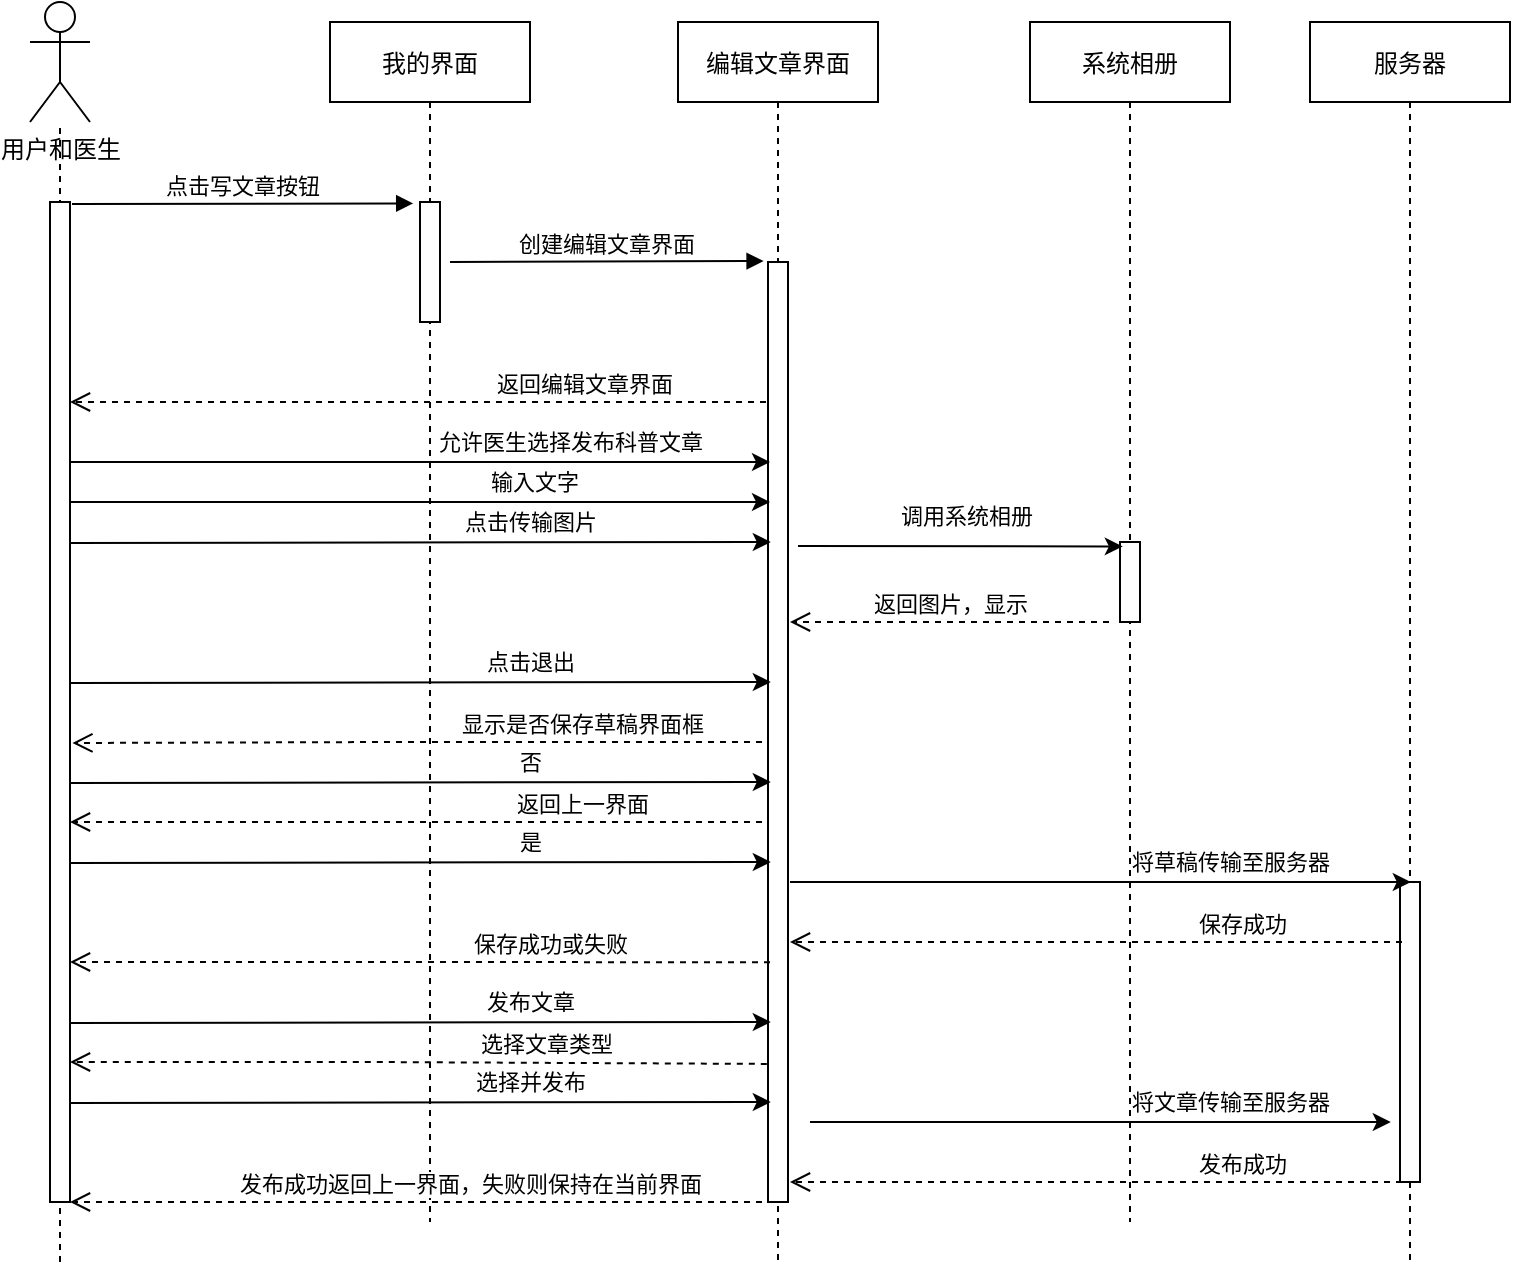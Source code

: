 <mxfile version="14.6.1" type="github">
  <diagram id="mLCp8WUSFYr5n76MSJs5" name="Page-1">
    <mxGraphModel dx="1038" dy="548" grid="1" gridSize="10" guides="1" tooltips="1" connect="1" arrows="1" fold="1" page="1" pageScale="1" pageWidth="827" pageHeight="1169" math="0" shadow="0">
      <root>
        <mxCell id="0" />
        <mxCell id="1" parent="0" />
        <mxCell id="HL7SSjTvzZI830amGafk-1" value="我的界面" style="shape=umlLifeline;perimeter=lifelinePerimeter;container=1;collapsible=0;recursiveResize=0;rounded=0;shadow=0;strokeWidth=1;" parent="1" vertex="1">
          <mxGeometry x="190" y="80" width="100" height="600" as="geometry" />
        </mxCell>
        <mxCell id="HL7SSjTvzZI830amGafk-2" value="" style="points=[];perimeter=orthogonalPerimeter;rounded=0;shadow=0;strokeWidth=1;" parent="HL7SSjTvzZI830amGafk-1" vertex="1">
          <mxGeometry x="45" y="90" width="10" height="60" as="geometry" />
        </mxCell>
        <mxCell id="HL7SSjTvzZI830amGafk-35" value="显示是否保存草稿界面框" style="html=1;verticalAlign=bottom;endArrow=open;dashed=1;endSize=8;fontFamily=Helvetica;entryX=1.12;entryY=0.541;entryDx=0;entryDy=0;entryPerimeter=0;" parent="HL7SSjTvzZI830amGafk-1" target="HL7SSjTvzZI830amGafk-9" edge="1">
          <mxGeometry x="-0.476" relative="1" as="geometry">
            <mxPoint x="216" y="360" as="sourcePoint" />
            <mxPoint x="-120" y="360" as="targetPoint" />
            <Array as="points">
              <mxPoint x="30" y="360" />
            </Array>
            <mxPoint as="offset" />
          </mxGeometry>
        </mxCell>
        <mxCell id="HL7SSjTvzZI830amGafk-3" value="服务器" style="shape=umlLifeline;perimeter=lifelinePerimeter;container=1;collapsible=0;recursiveResize=0;rounded=0;shadow=0;strokeWidth=1;" parent="1" vertex="1">
          <mxGeometry x="680" y="80" width="100" height="620" as="geometry" />
        </mxCell>
        <mxCell id="HL7SSjTvzZI830amGafk-4" value="" style="points=[];perimeter=orthogonalPerimeter;rounded=0;shadow=0;strokeWidth=1;" parent="HL7SSjTvzZI830amGafk-3" vertex="1">
          <mxGeometry x="45" y="430" width="10" height="150" as="geometry" />
        </mxCell>
        <mxCell id="HL7SSjTvzZI830amGafk-7" value="用户和医生" style="shape=umlActor;verticalLabelPosition=bottom;verticalAlign=top;html=1;outlineConnect=0;fontStyle=0;fontFamily=Helvetica;" parent="1" vertex="1">
          <mxGeometry x="40" y="70" width="30" height="60" as="geometry" />
        </mxCell>
        <mxCell id="HL7SSjTvzZI830amGafk-8" value="" style="endArrow=none;dashed=1;html=1;fontFamily=Helvetica;" parent="1" target="HL7SSjTvzZI830amGafk-7" edge="1">
          <mxGeometry width="50" height="50" relative="1" as="geometry">
            <mxPoint x="55" y="700" as="sourcePoint" />
            <mxPoint x="54.5" y="160" as="targetPoint" />
          </mxGeometry>
        </mxCell>
        <mxCell id="HL7SSjTvzZI830amGafk-9" value="" style="html=1;points=[];perimeter=orthogonalPerimeter;fontFamily=Helvetica;" parent="1" vertex="1">
          <mxGeometry x="50" y="170" width="10" height="500" as="geometry" />
        </mxCell>
        <mxCell id="HL7SSjTvzZI830amGafk-10" value="点击写文章按钮" style="verticalAlign=bottom;endArrow=block;shadow=0;strokeWidth=1;entryX=-0.34;entryY=0.012;entryDx=0;entryDy=0;entryPerimeter=0;" parent="1" target="HL7SSjTvzZI830amGafk-2" edge="1">
          <mxGeometry relative="1" as="geometry">
            <mxPoint x="61" y="171" as="sourcePoint" />
            <mxPoint x="230" y="170" as="targetPoint" />
            <Array as="points" />
          </mxGeometry>
        </mxCell>
        <mxCell id="HL7SSjTvzZI830amGafk-12" value="返回编辑文章界面" style="html=1;verticalAlign=bottom;endArrow=open;dashed=1;endSize=8;fontFamily=Helvetica;" parent="1" target="HL7SSjTvzZI830amGafk-9" edge="1">
          <mxGeometry x="-0.476" relative="1" as="geometry">
            <mxPoint x="408" y="270" as="sourcePoint" />
            <mxPoint x="72" y="270" as="targetPoint" />
            <Array as="points">
              <mxPoint x="222" y="270" />
            </Array>
            <mxPoint as="offset" />
          </mxGeometry>
        </mxCell>
        <mxCell id="HL7SSjTvzZI830amGafk-18" value="编辑文章界面" style="shape=umlLifeline;perimeter=lifelinePerimeter;container=1;collapsible=0;recursiveResize=0;rounded=0;shadow=0;strokeWidth=1;" parent="1" vertex="1">
          <mxGeometry x="364" y="80" width="100" height="620" as="geometry" />
        </mxCell>
        <mxCell id="HL7SSjTvzZI830amGafk-19" value="" style="points=[];perimeter=orthogonalPerimeter;rounded=0;shadow=0;strokeWidth=1;" parent="HL7SSjTvzZI830amGafk-18" vertex="1">
          <mxGeometry x="45" y="120" width="10" height="470" as="geometry" />
        </mxCell>
        <mxCell id="HL7SSjTvzZI830amGafk-20" value="创建编辑文章界面" style="verticalAlign=bottom;endArrow=block;shadow=0;strokeWidth=1;entryX=-0.22;entryY=-0.001;entryDx=0;entryDy=0;entryPerimeter=0;" parent="1" target="HL7SSjTvzZI830amGafk-19" edge="1">
          <mxGeometry relative="1" as="geometry">
            <mxPoint x="250" y="200" as="sourcePoint" />
            <mxPoint x="400.8" y="200.34" as="targetPoint" />
            <Array as="points" />
          </mxGeometry>
        </mxCell>
        <mxCell id="HL7SSjTvzZI830amGafk-21" value="系统相册" style="shape=umlLifeline;perimeter=lifelinePerimeter;container=1;collapsible=0;recursiveResize=0;rounded=0;shadow=0;strokeWidth=1;" parent="1" vertex="1">
          <mxGeometry x="540" y="80" width="100" height="600" as="geometry" />
        </mxCell>
        <mxCell id="HL7SSjTvzZI830amGafk-22" value="" style="points=[];perimeter=orthogonalPerimeter;rounded=0;shadow=0;strokeWidth=1;" parent="HL7SSjTvzZI830amGafk-21" vertex="1">
          <mxGeometry x="45" y="260" width="10" height="40" as="geometry" />
        </mxCell>
        <mxCell id="HL7SSjTvzZI830amGafk-23" value="" style="endArrow=classic;html=1;" parent="1" edge="1">
          <mxGeometry width="50" height="50" relative="1" as="geometry">
            <mxPoint x="60" y="320" as="sourcePoint" />
            <mxPoint x="410" y="320" as="targetPoint" />
          </mxGeometry>
        </mxCell>
        <mxCell id="HL7SSjTvzZI830amGafk-24" value="输入文字" style="edgeLabel;html=1;align=center;verticalAlign=middle;resizable=0;points=[];" parent="HL7SSjTvzZI830amGafk-23" vertex="1" connectable="0">
          <mxGeometry x="0.114" y="4" relative="1" as="geometry">
            <mxPoint x="37" y="-6" as="offset" />
          </mxGeometry>
        </mxCell>
        <mxCell id="HL7SSjTvzZI830amGafk-26" value="" style="endArrow=classic;html=1;exitX=0.96;exitY=0.502;exitDx=0;exitDy=0;exitPerimeter=0;" parent="1" edge="1">
          <mxGeometry width="50" height="50" relative="1" as="geometry">
            <mxPoint x="60.0" y="340.46" as="sourcePoint" />
            <mxPoint x="410.4" y="340" as="targetPoint" />
          </mxGeometry>
        </mxCell>
        <mxCell id="HL7SSjTvzZI830amGafk-27" value="点击传输图片" style="edgeLabel;html=1;align=center;verticalAlign=middle;resizable=0;points=[];" parent="HL7SSjTvzZI830amGafk-26" vertex="1" connectable="0">
          <mxGeometry x="0.114" y="4" relative="1" as="geometry">
            <mxPoint x="35" y="-6" as="offset" />
          </mxGeometry>
        </mxCell>
        <mxCell id="HL7SSjTvzZI830amGafk-29" value="" style="endArrow=classic;html=1;entryX=0.14;entryY=0.055;entryDx=0;entryDy=0;entryPerimeter=0;" parent="1" target="HL7SSjTvzZI830amGafk-22" edge="1">
          <mxGeometry width="50" height="50" relative="1" as="geometry">
            <mxPoint x="424" y="342" as="sourcePoint" />
            <mxPoint x="570" y="341" as="targetPoint" />
          </mxGeometry>
        </mxCell>
        <mxCell id="HL7SSjTvzZI830amGafk-30" value="调用系统相册" style="edgeLabel;html=1;align=center;verticalAlign=middle;resizable=0;points=[];" parent="HL7SSjTvzZI830amGafk-29" vertex="1" connectable="0">
          <mxGeometry x="0.114" y="4" relative="1" as="geometry">
            <mxPoint x="-7" y="-11" as="offset" />
          </mxGeometry>
        </mxCell>
        <mxCell id="HL7SSjTvzZI830amGafk-32" value="返回图片，显示" style="html=1;verticalAlign=bottom;endArrow=open;dashed=1;endSize=8;fontFamily=Helvetica;" parent="1" edge="1">
          <mxGeometry relative="1" as="geometry">
            <mxPoint x="579.5" y="380" as="sourcePoint" />
            <mxPoint x="420" y="380" as="targetPoint" />
          </mxGeometry>
        </mxCell>
        <mxCell id="HL7SSjTvzZI830amGafk-33" value="" style="endArrow=classic;html=1;exitX=0.96;exitY=0.502;exitDx=0;exitDy=0;exitPerimeter=0;" parent="1" edge="1">
          <mxGeometry width="50" height="50" relative="1" as="geometry">
            <mxPoint x="60" y="410.46" as="sourcePoint" />
            <mxPoint x="410.4" y="410" as="targetPoint" />
          </mxGeometry>
        </mxCell>
        <mxCell id="HL7SSjTvzZI830amGafk-34" value="点击退出" style="edgeLabel;html=1;align=center;verticalAlign=middle;resizable=0;points=[];" parent="HL7SSjTvzZI830amGafk-33" vertex="1" connectable="0">
          <mxGeometry x="0.114" y="4" relative="1" as="geometry">
            <mxPoint x="35" y="-6" as="offset" />
          </mxGeometry>
        </mxCell>
        <mxCell id="HL7SSjTvzZI830amGafk-36" value="返回上一界面" style="html=1;verticalAlign=bottom;endArrow=open;dashed=1;endSize=8;fontFamily=Helvetica;" parent="1" target="HL7SSjTvzZI830amGafk-9" edge="1">
          <mxGeometry x="-0.476" relative="1" as="geometry">
            <mxPoint x="406" y="480" as="sourcePoint" />
            <mxPoint x="70" y="480" as="targetPoint" />
            <Array as="points">
              <mxPoint x="220" y="480" />
            </Array>
            <mxPoint as="offset" />
          </mxGeometry>
        </mxCell>
        <mxCell id="HL7SSjTvzZI830amGafk-37" value="" style="endArrow=classic;html=1;exitX=0.96;exitY=0.502;exitDx=0;exitDy=0;exitPerimeter=0;" parent="1" edge="1">
          <mxGeometry width="50" height="50" relative="1" as="geometry">
            <mxPoint x="60" y="460.46" as="sourcePoint" />
            <mxPoint x="410.4" y="460" as="targetPoint" />
          </mxGeometry>
        </mxCell>
        <mxCell id="HL7SSjTvzZI830amGafk-38" value="否" style="edgeLabel;html=1;align=center;verticalAlign=middle;resizable=0;points=[];" parent="HL7SSjTvzZI830amGafk-37" vertex="1" connectable="0">
          <mxGeometry x="0.114" y="4" relative="1" as="geometry">
            <mxPoint x="35" y="-6" as="offset" />
          </mxGeometry>
        </mxCell>
        <mxCell id="HL7SSjTvzZI830amGafk-39" value="" style="endArrow=classic;html=1;exitX=0.96;exitY=0.502;exitDx=0;exitDy=0;exitPerimeter=0;" parent="1" edge="1">
          <mxGeometry width="50" height="50" relative="1" as="geometry">
            <mxPoint x="60" y="500.46" as="sourcePoint" />
            <mxPoint x="410.4" y="500" as="targetPoint" />
          </mxGeometry>
        </mxCell>
        <mxCell id="HL7SSjTvzZI830amGafk-40" value="是" style="edgeLabel;html=1;align=center;verticalAlign=middle;resizable=0;points=[];" parent="HL7SSjTvzZI830amGafk-39" vertex="1" connectable="0">
          <mxGeometry x="0.114" y="4" relative="1" as="geometry">
            <mxPoint x="35" y="-6" as="offset" />
          </mxGeometry>
        </mxCell>
        <mxCell id="HL7SSjTvzZI830amGafk-41" value="" style="endArrow=classic;html=1;" parent="1" edge="1">
          <mxGeometry width="50" height="50" relative="1" as="geometry">
            <mxPoint x="420" y="510" as="sourcePoint" />
            <mxPoint x="730.4" y="510" as="targetPoint" />
          </mxGeometry>
        </mxCell>
        <mxCell id="HL7SSjTvzZI830amGafk-42" value="将草稿传输至服务器" style="edgeLabel;html=1;align=center;verticalAlign=middle;resizable=0;points=[];" parent="HL7SSjTvzZI830amGafk-41" vertex="1" connectable="0">
          <mxGeometry x="0.114" y="4" relative="1" as="geometry">
            <mxPoint x="47" y="-6" as="offset" />
          </mxGeometry>
        </mxCell>
        <mxCell id="HL7SSjTvzZI830amGafk-43" value="保存成功" style="html=1;verticalAlign=bottom;endArrow=open;dashed=1;endSize=8;fontFamily=Helvetica;" parent="1" edge="1">
          <mxGeometry x="-0.476" relative="1" as="geometry">
            <mxPoint x="726" y="540" as="sourcePoint" />
            <mxPoint x="420" y="540" as="targetPoint" />
            <Array as="points">
              <mxPoint x="540" y="540" />
            </Array>
            <mxPoint as="offset" />
          </mxGeometry>
        </mxCell>
        <mxCell id="HL7SSjTvzZI830amGafk-44" value="保存成功或失败" style="html=1;verticalAlign=bottom;endArrow=open;dashed=1;endSize=8;fontFamily=Helvetica;entryX=1;entryY=0.76;entryDx=0;entryDy=0;entryPerimeter=0;exitX=0.1;exitY=0.745;exitDx=0;exitDy=0;exitPerimeter=0;" parent="1" source="HL7SSjTvzZI830amGafk-19" target="HL7SSjTvzZI830amGafk-9" edge="1">
          <mxGeometry x="-0.369" relative="1" as="geometry">
            <mxPoint x="400" y="550" as="sourcePoint" />
            <mxPoint x="70" y="550" as="targetPoint" />
            <Array as="points">
              <mxPoint x="250" y="550" />
            </Array>
            <mxPoint as="offset" />
          </mxGeometry>
        </mxCell>
        <mxCell id="HL7SSjTvzZI830amGafk-45" value="" style="endArrow=classic;html=1;exitX=0.96;exitY=0.502;exitDx=0;exitDy=0;exitPerimeter=0;" parent="1" edge="1">
          <mxGeometry width="50" height="50" relative="1" as="geometry">
            <mxPoint x="60" y="580.46" as="sourcePoint" />
            <mxPoint x="410.4" y="580" as="targetPoint" />
          </mxGeometry>
        </mxCell>
        <mxCell id="HL7SSjTvzZI830amGafk-46" value="发布文章" style="edgeLabel;html=1;align=center;verticalAlign=middle;resizable=0;points=[];" parent="HL7SSjTvzZI830amGafk-45" vertex="1" connectable="0">
          <mxGeometry x="0.114" y="4" relative="1" as="geometry">
            <mxPoint x="35" y="-6" as="offset" />
          </mxGeometry>
        </mxCell>
        <mxCell id="HL7SSjTvzZI830amGafk-48" value="选择文章类型" style="html=1;verticalAlign=bottom;endArrow=open;dashed=1;endSize=8;fontFamily=Helvetica;exitX=-0.06;exitY=0.856;exitDx=0;exitDy=0;exitPerimeter=0;" parent="1" edge="1">
          <mxGeometry x="-0.369" relative="1" as="geometry">
            <mxPoint x="408.4" y="600.96" as="sourcePoint" />
            <mxPoint x="60" y="600" as="targetPoint" />
            <Array as="points">
              <mxPoint x="210" y="600" />
            </Array>
            <mxPoint as="offset" />
          </mxGeometry>
        </mxCell>
        <mxCell id="HL7SSjTvzZI830amGafk-49" value="" style="endArrow=classic;html=1;exitX=0.96;exitY=0.502;exitDx=0;exitDy=0;exitPerimeter=0;" parent="1" edge="1">
          <mxGeometry width="50" height="50" relative="1" as="geometry">
            <mxPoint x="60" y="620.46" as="sourcePoint" />
            <mxPoint x="410.4" y="620" as="targetPoint" />
          </mxGeometry>
        </mxCell>
        <mxCell id="HL7SSjTvzZI830amGafk-50" value="选择并发布" style="edgeLabel;html=1;align=center;verticalAlign=middle;resizable=0;points=[];" parent="HL7SSjTvzZI830amGafk-49" vertex="1" connectable="0">
          <mxGeometry x="0.114" y="4" relative="1" as="geometry">
            <mxPoint x="35" y="-6" as="offset" />
          </mxGeometry>
        </mxCell>
        <mxCell id="HL7SSjTvzZI830amGafk-51" value="" style="endArrow=classic;html=1;" parent="1" edge="1">
          <mxGeometry width="50" height="50" relative="1" as="geometry">
            <mxPoint x="430" y="630" as="sourcePoint" />
            <mxPoint x="720.4" y="630" as="targetPoint" />
          </mxGeometry>
        </mxCell>
        <mxCell id="HL7SSjTvzZI830amGafk-52" value="将文章传输至服务器" style="edgeLabel;html=1;align=center;verticalAlign=middle;resizable=0;points=[];" parent="HL7SSjTvzZI830amGafk-51" vertex="1" connectable="0">
          <mxGeometry x="0.114" y="4" relative="1" as="geometry">
            <mxPoint x="48" y="-6" as="offset" />
          </mxGeometry>
        </mxCell>
        <mxCell id="HL7SSjTvzZI830amGafk-53" value="发布成功" style="html=1;verticalAlign=bottom;endArrow=open;dashed=1;endSize=8;fontFamily=Helvetica;" parent="1" edge="1">
          <mxGeometry x="-0.476" relative="1" as="geometry">
            <mxPoint x="726" y="660" as="sourcePoint" />
            <mxPoint x="420" y="660" as="targetPoint" />
            <Array as="points">
              <mxPoint x="540" y="660" />
            </Array>
            <mxPoint as="offset" />
          </mxGeometry>
        </mxCell>
        <mxCell id="HL7SSjTvzZI830amGafk-54" value="发布成功返回上一界面，失败则保持在当前界面" style="html=1;verticalAlign=bottom;endArrow=open;dashed=1;endSize=8;fontFamily=Helvetica;entryX=1;entryY=1;entryDx=0;entryDy=0;entryPerimeter=0;" parent="1" target="HL7SSjTvzZI830amGafk-9" edge="1">
          <mxGeometry x="-0.156" relative="1" as="geometry">
            <mxPoint x="406" y="670" as="sourcePoint" />
            <mxPoint x="100" y="670" as="targetPoint" />
            <Array as="points">
              <mxPoint x="220" y="670" />
            </Array>
            <mxPoint as="offset" />
          </mxGeometry>
        </mxCell>
        <mxCell id="Scxo5nGB28Wq-4svynxq-2" value="" style="endArrow=classic;html=1;" edge="1" parent="1">
          <mxGeometry width="50" height="50" relative="1" as="geometry">
            <mxPoint x="60" y="300" as="sourcePoint" />
            <mxPoint x="410" y="300" as="targetPoint" />
          </mxGeometry>
        </mxCell>
        <mxCell id="Scxo5nGB28Wq-4svynxq-3" value="允许医生选择发布科普文章" style="edgeLabel;html=1;align=center;verticalAlign=middle;resizable=0;points=[];" vertex="1" connectable="0" parent="Scxo5nGB28Wq-4svynxq-2">
          <mxGeometry x="0.114" y="4" relative="1" as="geometry">
            <mxPoint x="55" y="-6" as="offset" />
          </mxGeometry>
        </mxCell>
      </root>
    </mxGraphModel>
  </diagram>
</mxfile>
